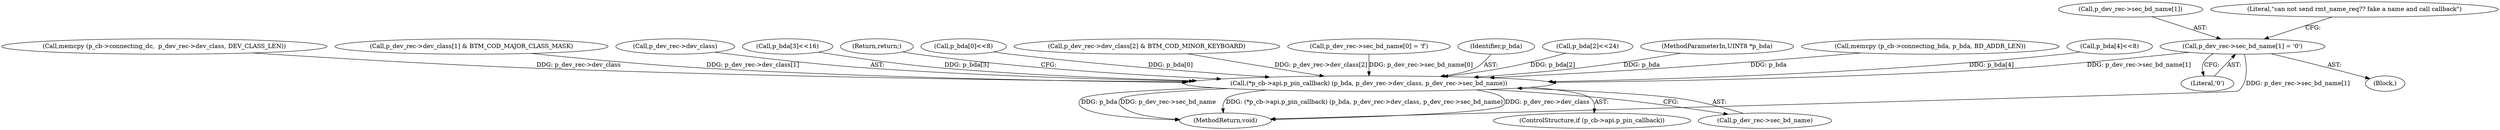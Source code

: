 digraph "0_Android_c677ee92595335233eb0e7b59809a1a94e7a678a_0@array" {
"1000523" [label="(Call,p_dev_rec->sec_bd_name[1] = '0')"];
"1000543" [label="(Call,(*p_cb->api.p_pin_callback) (p_bda, p_dev_rec->dev_class, p_dev_rec->sec_bd_name))"];
"1000417" [label="(Call,p_dev_rec->dev_class[1] & BTM_COD_MAJOR_CLASS_MASK)"];
"1000523" [label="(Call,p_dev_rec->sec_bd_name[1] = '0')"];
"1000552" [label="(MethodReturn,void)"];
"1000545" [label="(Call,p_dev_rec->dev_class)"];
"1000162" [label="(Call,p_bda[3]<<16)"];
"1000543" [label="(Call,(*p_cb->api.p_pin_callback) (p_bda, p_dev_rec->dev_class, p_dev_rec->sec_bd_name))"];
"1000551" [label="(Return,return;)"];
"1000524" [label="(Call,p_dev_rec->sec_bd_name[1])"];
"1000510" [label="(Block,)"];
"1000147" [label="(Call,p_bda[0]<<8)"];
"1000537" [label="(ControlStructure,if (p_cb->api.p_pin_callback))"];
"1000425" [label="(Call,p_dev_rec->dev_class[2] & BTM_COD_MINOR_KEYBOARD)"];
"1000516" [label="(Call,p_dev_rec->sec_bd_name[0] = 'f')"];
"1000544" [label="(Identifier,p_bda)"];
"1000156" [label="(Call,p_bda[2]<<24)"];
"1000548" [label="(Call,p_dev_rec->sec_bd_name)"];
"1000125" [label="(MethodParameterIn,UINT8 *p_bda)"];
"1000529" [label="(Literal,'0')"];
"1000531" [label="(Literal,\"can not send rmt_name_req?? fake a name and call callback\")"];
"1000455" [label="(Call,memcpy (p_cb->connecting_bda, p_bda, BD_ADDR_LEN))"];
"1000168" [label="(Call,p_bda[4]<<8)"];
"1000461" [label="(Call,memcpy (p_cb->connecting_dc,  p_dev_rec->dev_class, DEV_CLASS_LEN))"];
"1000523" -> "1000510"  [label="AST: "];
"1000523" -> "1000529"  [label="CFG: "];
"1000524" -> "1000523"  [label="AST: "];
"1000529" -> "1000523"  [label="AST: "];
"1000531" -> "1000523"  [label="CFG: "];
"1000523" -> "1000552"  [label="DDG: p_dev_rec->sec_bd_name[1]"];
"1000523" -> "1000543"  [label="DDG: p_dev_rec->sec_bd_name[1]"];
"1000543" -> "1000537"  [label="AST: "];
"1000543" -> "1000548"  [label="CFG: "];
"1000544" -> "1000543"  [label="AST: "];
"1000545" -> "1000543"  [label="AST: "];
"1000548" -> "1000543"  [label="AST: "];
"1000551" -> "1000543"  [label="CFG: "];
"1000543" -> "1000552"  [label="DDG: p_dev_rec->sec_bd_name"];
"1000543" -> "1000552"  [label="DDG: (*p_cb->api.p_pin_callback) (p_bda, p_dev_rec->dev_class, p_dev_rec->sec_bd_name)"];
"1000543" -> "1000552"  [label="DDG: p_dev_rec->dev_class"];
"1000543" -> "1000552"  [label="DDG: p_bda"];
"1000455" -> "1000543"  [label="DDG: p_bda"];
"1000168" -> "1000543"  [label="DDG: p_bda[4]"];
"1000156" -> "1000543"  [label="DDG: p_bda[2]"];
"1000147" -> "1000543"  [label="DDG: p_bda[0]"];
"1000162" -> "1000543"  [label="DDG: p_bda[3]"];
"1000125" -> "1000543"  [label="DDG: p_bda"];
"1000461" -> "1000543"  [label="DDG: p_dev_rec->dev_class"];
"1000425" -> "1000543"  [label="DDG: p_dev_rec->dev_class[2]"];
"1000417" -> "1000543"  [label="DDG: p_dev_rec->dev_class[1]"];
"1000516" -> "1000543"  [label="DDG: p_dev_rec->sec_bd_name[0]"];
}
